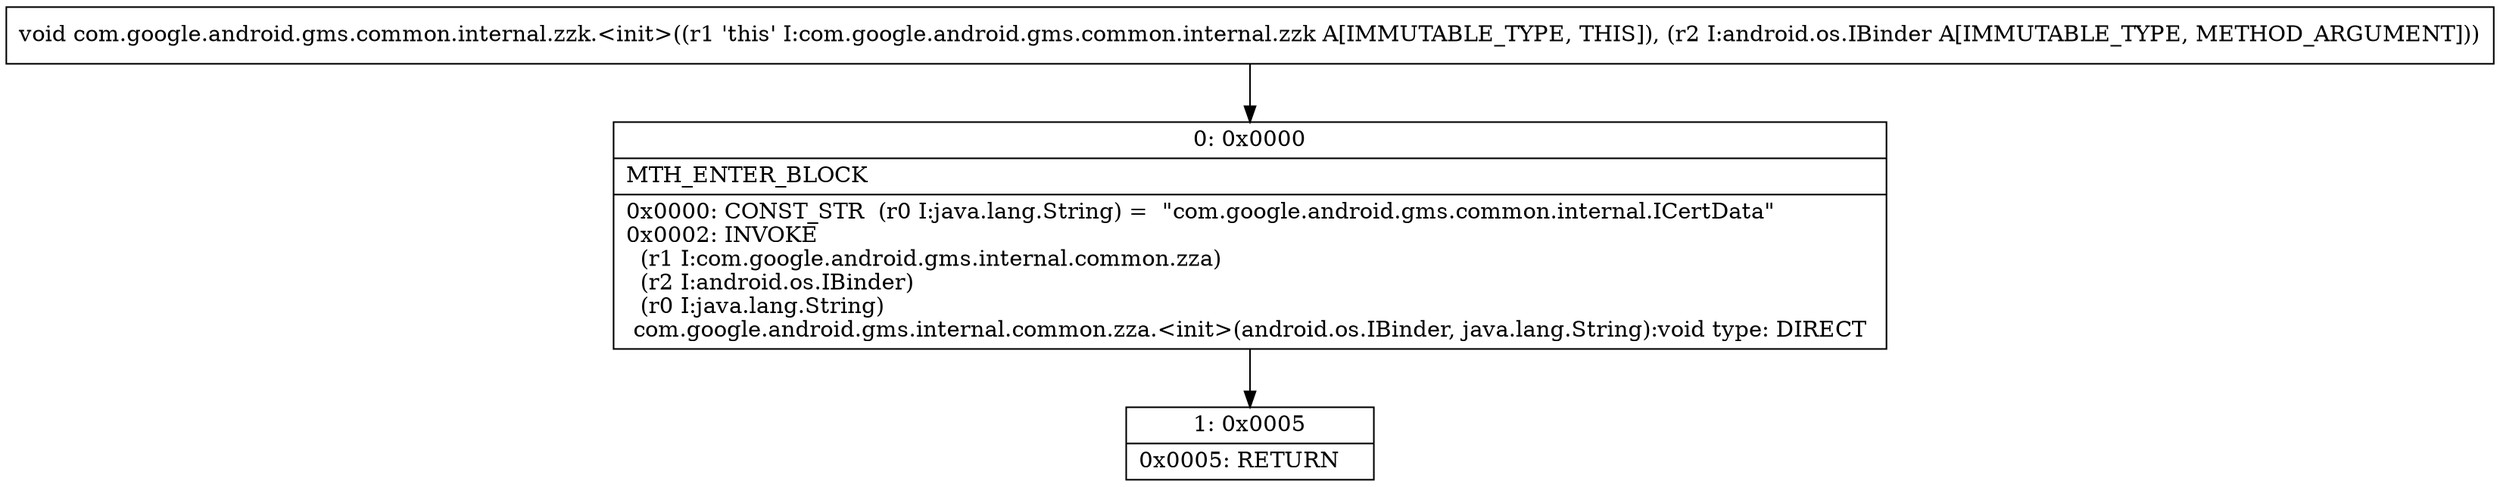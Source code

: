 digraph "CFG forcom.google.android.gms.common.internal.zzk.\<init\>(Landroid\/os\/IBinder;)V" {
Node_0 [shape=record,label="{0\:\ 0x0000|MTH_ENTER_BLOCK\l|0x0000: CONST_STR  (r0 I:java.lang.String) =  \"com.google.android.gms.common.internal.ICertData\" \l0x0002: INVOKE  \l  (r1 I:com.google.android.gms.internal.common.zza)\l  (r2 I:android.os.IBinder)\l  (r0 I:java.lang.String)\l com.google.android.gms.internal.common.zza.\<init\>(android.os.IBinder, java.lang.String):void type: DIRECT \l}"];
Node_1 [shape=record,label="{1\:\ 0x0005|0x0005: RETURN   \l}"];
MethodNode[shape=record,label="{void com.google.android.gms.common.internal.zzk.\<init\>((r1 'this' I:com.google.android.gms.common.internal.zzk A[IMMUTABLE_TYPE, THIS]), (r2 I:android.os.IBinder A[IMMUTABLE_TYPE, METHOD_ARGUMENT])) }"];
MethodNode -> Node_0;
Node_0 -> Node_1;
}

